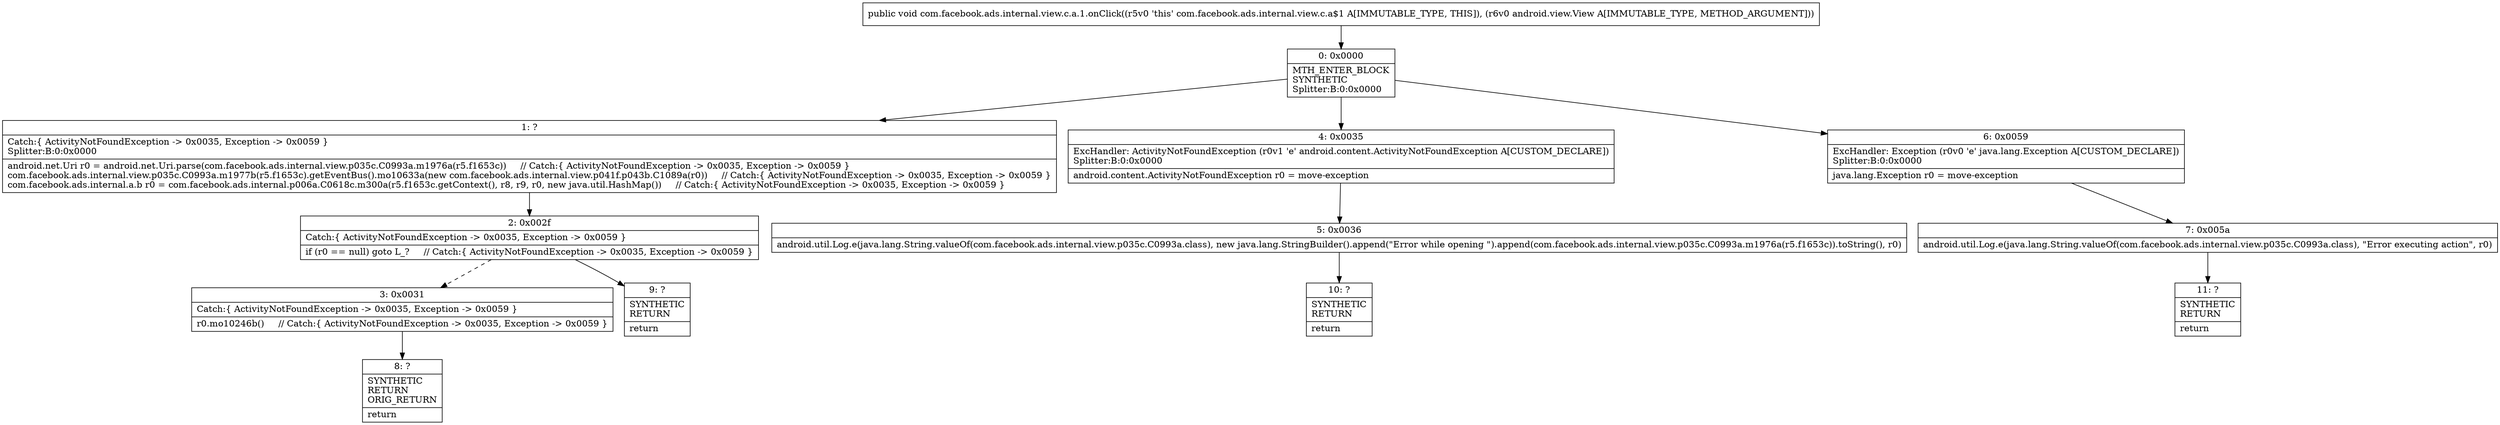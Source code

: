 digraph "CFG forcom.facebook.ads.internal.view.c.a.1.onClick(Landroid\/view\/View;)V" {
Node_0 [shape=record,label="{0\:\ 0x0000|MTH_ENTER_BLOCK\lSYNTHETIC\lSplitter:B:0:0x0000\l}"];
Node_1 [shape=record,label="{1\:\ ?|Catch:\{ ActivityNotFoundException \-\> 0x0035, Exception \-\> 0x0059 \}\lSplitter:B:0:0x0000\l|android.net.Uri r0 = android.net.Uri.parse(com.facebook.ads.internal.view.p035c.C0993a.m1976a(r5.f1653c))     \/\/ Catch:\{ ActivityNotFoundException \-\> 0x0035, Exception \-\> 0x0059 \}\lcom.facebook.ads.internal.view.p035c.C0993a.m1977b(r5.f1653c).getEventBus().mo10633a(new com.facebook.ads.internal.view.p041f.p043b.C1089a(r0))     \/\/ Catch:\{ ActivityNotFoundException \-\> 0x0035, Exception \-\> 0x0059 \}\lcom.facebook.ads.internal.a.b r0 = com.facebook.ads.internal.p006a.C0618c.m300a(r5.f1653c.getContext(), r8, r9, r0, new java.util.HashMap())     \/\/ Catch:\{ ActivityNotFoundException \-\> 0x0035, Exception \-\> 0x0059 \}\l}"];
Node_2 [shape=record,label="{2\:\ 0x002f|Catch:\{ ActivityNotFoundException \-\> 0x0035, Exception \-\> 0x0059 \}\l|if (r0 == null) goto L_?     \/\/ Catch:\{ ActivityNotFoundException \-\> 0x0035, Exception \-\> 0x0059 \}\l}"];
Node_3 [shape=record,label="{3\:\ 0x0031|Catch:\{ ActivityNotFoundException \-\> 0x0035, Exception \-\> 0x0059 \}\l|r0.mo10246b()     \/\/ Catch:\{ ActivityNotFoundException \-\> 0x0035, Exception \-\> 0x0059 \}\l}"];
Node_4 [shape=record,label="{4\:\ 0x0035|ExcHandler: ActivityNotFoundException (r0v1 'e' android.content.ActivityNotFoundException A[CUSTOM_DECLARE])\lSplitter:B:0:0x0000\l|android.content.ActivityNotFoundException r0 = move\-exception\l}"];
Node_5 [shape=record,label="{5\:\ 0x0036|android.util.Log.e(java.lang.String.valueOf(com.facebook.ads.internal.view.p035c.C0993a.class), new java.lang.StringBuilder().append(\"Error while opening \").append(com.facebook.ads.internal.view.p035c.C0993a.m1976a(r5.f1653c)).toString(), r0)\l}"];
Node_6 [shape=record,label="{6\:\ 0x0059|ExcHandler: Exception (r0v0 'e' java.lang.Exception A[CUSTOM_DECLARE])\lSplitter:B:0:0x0000\l|java.lang.Exception r0 = move\-exception\l}"];
Node_7 [shape=record,label="{7\:\ 0x005a|android.util.Log.e(java.lang.String.valueOf(com.facebook.ads.internal.view.p035c.C0993a.class), \"Error executing action\", r0)\l}"];
Node_8 [shape=record,label="{8\:\ ?|SYNTHETIC\lRETURN\lORIG_RETURN\l|return\l}"];
Node_9 [shape=record,label="{9\:\ ?|SYNTHETIC\lRETURN\l|return\l}"];
Node_10 [shape=record,label="{10\:\ ?|SYNTHETIC\lRETURN\l|return\l}"];
Node_11 [shape=record,label="{11\:\ ?|SYNTHETIC\lRETURN\l|return\l}"];
MethodNode[shape=record,label="{public void com.facebook.ads.internal.view.c.a.1.onClick((r5v0 'this' com.facebook.ads.internal.view.c.a$1 A[IMMUTABLE_TYPE, THIS]), (r6v0 android.view.View A[IMMUTABLE_TYPE, METHOD_ARGUMENT])) }"];
MethodNode -> Node_0;
Node_0 -> Node_1;
Node_0 -> Node_4;
Node_0 -> Node_6;
Node_1 -> Node_2;
Node_2 -> Node_3[style=dashed];
Node_2 -> Node_9;
Node_3 -> Node_8;
Node_4 -> Node_5;
Node_5 -> Node_10;
Node_6 -> Node_7;
Node_7 -> Node_11;
}

